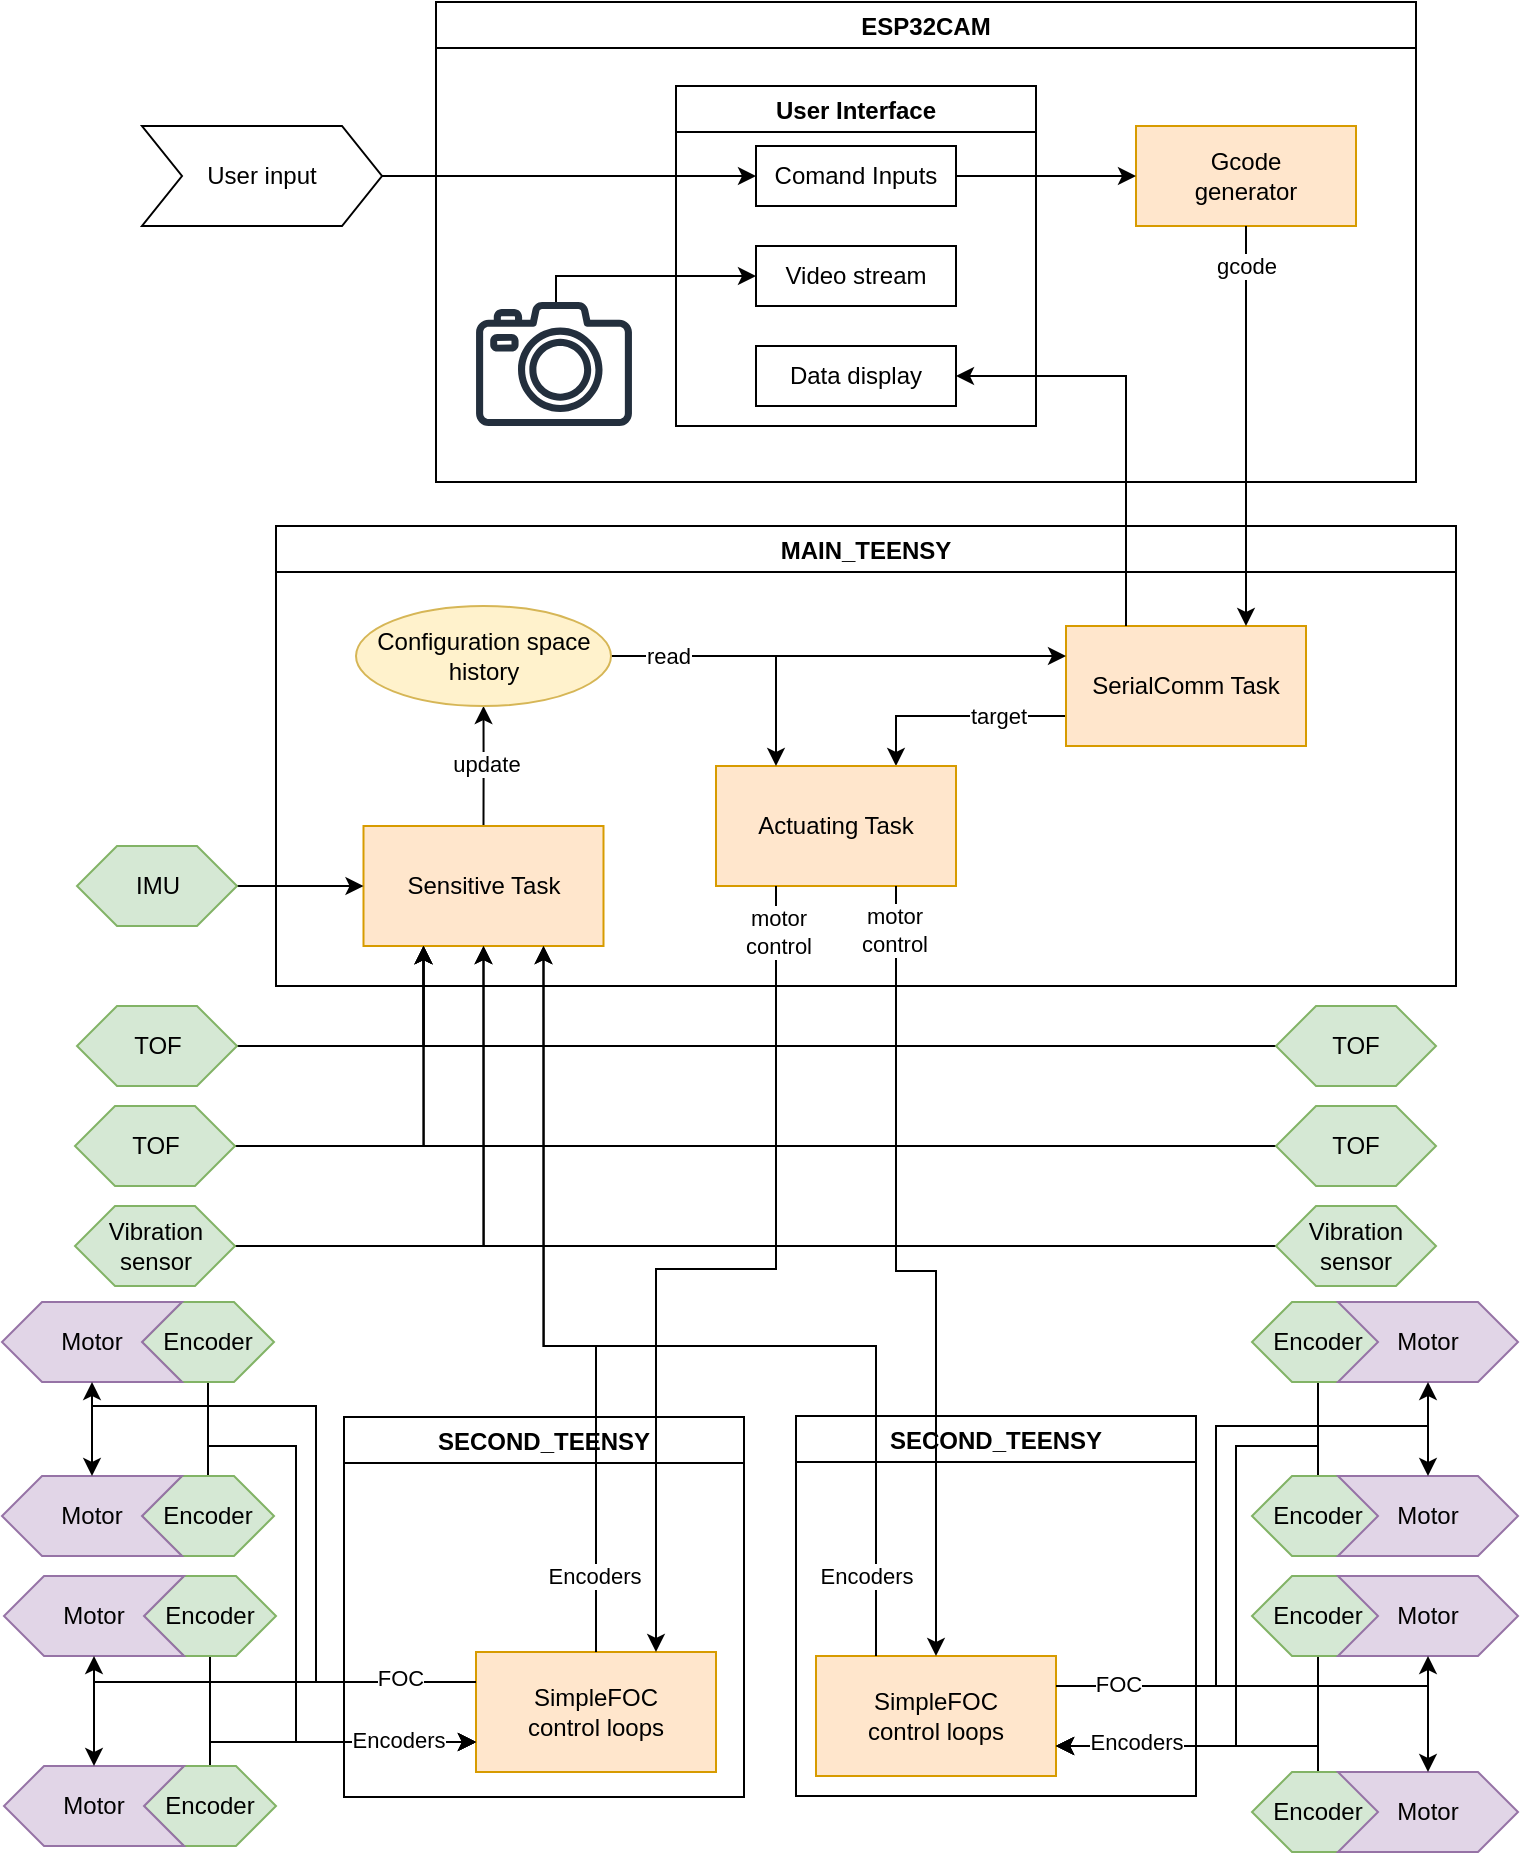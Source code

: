 <mxfile version="26.0.16">
  <diagram id="FOnM8I420wbMNm6r7eyQ" name="Page-1">
    <mxGraphModel dx="1434" dy="827" grid="1" gridSize="10" guides="1" tooltips="1" connect="1" arrows="1" fold="1" page="1" pageScale="1" pageWidth="827" pageHeight="1169" math="0" shadow="0">
      <root>
        <mxCell id="0" />
        <mxCell id="1" parent="0" />
        <mxCell id="tbgqbCTjN9ZVDk_HngTx-2" value="ESP32CAM" style="swimlane;" parent="1" vertex="1">
          <mxGeometry x="252" y="122" width="490" height="240" as="geometry" />
        </mxCell>
        <mxCell id="CJp0AGF45XR1vouQEgzv-11" value="Gcode&lt;div&gt;generator&lt;/div&gt;" style="rounded=0;whiteSpace=wrap;html=1;fillColor=#ffe6cc;strokeColor=#d79b00;" vertex="1" parent="tbgqbCTjN9ZVDk_HngTx-2">
          <mxGeometry x="350" y="62" width="110" height="50" as="geometry" />
        </mxCell>
        <mxCell id="CJp0AGF45XR1vouQEgzv-18" value="User Interface" style="swimlane;" vertex="1" parent="tbgqbCTjN9ZVDk_HngTx-2">
          <mxGeometry x="120" y="42" width="180" height="170" as="geometry" />
        </mxCell>
        <mxCell id="CJp0AGF45XR1vouQEgzv-20" value="Data display" style="rounded=0;whiteSpace=wrap;html=1;" vertex="1" parent="CJp0AGF45XR1vouQEgzv-18">
          <mxGeometry x="40" y="130" width="100" height="30" as="geometry" />
        </mxCell>
        <mxCell id="CJp0AGF45XR1vouQEgzv-21" value="Video stream" style="rounded=0;whiteSpace=wrap;html=1;" vertex="1" parent="CJp0AGF45XR1vouQEgzv-18">
          <mxGeometry x="40" y="80" width="100" height="30" as="geometry" />
        </mxCell>
        <mxCell id="CJp0AGF45XR1vouQEgzv-24" value="Comand Inputs" style="rounded=0;whiteSpace=wrap;html=1;" vertex="1" parent="CJp0AGF45XR1vouQEgzv-18">
          <mxGeometry x="40" y="30" width="100" height="30" as="geometry" />
        </mxCell>
        <mxCell id="CJp0AGF45XR1vouQEgzv-50" style="edgeStyle=orthogonalEdgeStyle;rounded=0;orthogonalLoop=1;jettySize=auto;html=1;exitX=1;exitY=0.5;exitDx=0;exitDy=0;entryX=0;entryY=0.5;entryDx=0;entryDy=0;" edge="1" parent="tbgqbCTjN9ZVDk_HngTx-2" source="CJp0AGF45XR1vouQEgzv-24" target="CJp0AGF45XR1vouQEgzv-11">
          <mxGeometry relative="1" as="geometry" />
        </mxCell>
        <mxCell id="CJp0AGF45XR1vouQEgzv-159" style="edgeStyle=orthogonalEdgeStyle;rounded=0;orthogonalLoop=1;jettySize=auto;html=1;entryX=0;entryY=0.5;entryDx=0;entryDy=0;" edge="1" parent="tbgqbCTjN9ZVDk_HngTx-2" source="CJp0AGF45XR1vouQEgzv-14" target="CJp0AGF45XR1vouQEgzv-21">
          <mxGeometry relative="1" as="geometry">
            <Array as="points">
              <mxPoint x="60" y="137" />
            </Array>
          </mxGeometry>
        </mxCell>
        <mxCell id="CJp0AGF45XR1vouQEgzv-14" value="" style="sketch=0;outlineConnect=0;fontColor=#232F3E;gradientColor=none;fillColor=#232F3D;strokeColor=none;dashed=0;verticalLabelPosition=bottom;verticalAlign=top;align=center;html=1;fontSize=12;fontStyle=0;aspect=fixed;pointerEvents=1;shape=mxgraph.aws4.camera2;" vertex="1" parent="tbgqbCTjN9ZVDk_HngTx-2">
          <mxGeometry x="20" y="150" width="78" height="62" as="geometry" />
        </mxCell>
        <mxCell id="tbgqbCTjN9ZVDk_HngTx-4" value="MAIN_TEENSY" style="swimlane;" parent="1" vertex="1">
          <mxGeometry x="172" y="384" width="590" height="230" as="geometry">
            <mxRectangle x="620" y="330" width="130" height="30" as="alternateBounds" />
          </mxGeometry>
        </mxCell>
        <mxCell id="CJp0AGF45XR1vouQEgzv-65" style="edgeStyle=orthogonalEdgeStyle;rounded=0;orthogonalLoop=1;jettySize=auto;html=1;exitX=0;exitY=0.75;exitDx=0;exitDy=0;entryX=0.75;entryY=0;entryDx=0;entryDy=0;" edge="1" parent="tbgqbCTjN9ZVDk_HngTx-4" source="CJp0AGF45XR1vouQEgzv-3" target="CJp0AGF45XR1vouQEgzv-4">
          <mxGeometry relative="1" as="geometry" />
        </mxCell>
        <mxCell id="CJp0AGF45XR1vouQEgzv-66" value="target" style="edgeLabel;html=1;align=center;verticalAlign=middle;resizable=0;points=[];" vertex="1" connectable="0" parent="CJp0AGF45XR1vouQEgzv-65">
          <mxGeometry x="-0.369" relative="1" as="geometry">
            <mxPoint as="offset" />
          </mxGeometry>
        </mxCell>
        <mxCell id="CJp0AGF45XR1vouQEgzv-3" value="SerialComm Task" style="rounded=0;whiteSpace=wrap;html=1;fillColor=#ffe6cc;strokeColor=#d79b00;" vertex="1" parent="tbgqbCTjN9ZVDk_HngTx-4">
          <mxGeometry x="395" y="50" width="120" height="60" as="geometry" />
        </mxCell>
        <mxCell id="CJp0AGF45XR1vouQEgzv-61" style="edgeStyle=orthogonalEdgeStyle;rounded=0;orthogonalLoop=1;jettySize=auto;html=1;exitX=0.5;exitY=0;exitDx=0;exitDy=0;" edge="1" parent="tbgqbCTjN9ZVDk_HngTx-4" source="CJp0AGF45XR1vouQEgzv-5" target="CJp0AGF45XR1vouQEgzv-45">
          <mxGeometry relative="1" as="geometry" />
        </mxCell>
        <mxCell id="CJp0AGF45XR1vouQEgzv-62" value="update" style="edgeLabel;html=1;align=center;verticalAlign=middle;resizable=0;points=[];" vertex="1" connectable="0" parent="CJp0AGF45XR1vouQEgzv-61">
          <mxGeometry x="0.029" y="-1" relative="1" as="geometry">
            <mxPoint as="offset" />
          </mxGeometry>
        </mxCell>
        <mxCell id="CJp0AGF45XR1vouQEgzv-5" value="Sensitive Task" style="rounded=0;whiteSpace=wrap;html=1;fillColor=#ffe6cc;strokeColor=#d79b00;" vertex="1" parent="tbgqbCTjN9ZVDk_HngTx-4">
          <mxGeometry x="43.75" y="150" width="120" height="60" as="geometry" />
        </mxCell>
        <mxCell id="CJp0AGF45XR1vouQEgzv-4" value="Actuating Task" style="rounded=0;whiteSpace=wrap;html=1;fillColor=#ffe6cc;strokeColor=#d79b00;" vertex="1" parent="tbgqbCTjN9ZVDk_HngTx-4">
          <mxGeometry x="220" y="120" width="120" height="60" as="geometry" />
        </mxCell>
        <mxCell id="CJp0AGF45XR1vouQEgzv-55" style="edgeStyle=orthogonalEdgeStyle;rounded=0;orthogonalLoop=1;jettySize=auto;html=1;exitX=1;exitY=0.5;exitDx=0;exitDy=0;entryX=0.25;entryY=0;entryDx=0;entryDy=0;" edge="1" parent="tbgqbCTjN9ZVDk_HngTx-4" source="CJp0AGF45XR1vouQEgzv-45" target="CJp0AGF45XR1vouQEgzv-4">
          <mxGeometry relative="1" as="geometry" />
        </mxCell>
        <mxCell id="CJp0AGF45XR1vouQEgzv-56" style="edgeStyle=orthogonalEdgeStyle;rounded=0;orthogonalLoop=1;jettySize=auto;html=1;exitX=1;exitY=0.5;exitDx=0;exitDy=0;entryX=0;entryY=0.25;entryDx=0;entryDy=0;" edge="1" parent="tbgqbCTjN9ZVDk_HngTx-4" source="CJp0AGF45XR1vouQEgzv-45" target="CJp0AGF45XR1vouQEgzv-3">
          <mxGeometry relative="1" as="geometry" />
        </mxCell>
        <mxCell id="CJp0AGF45XR1vouQEgzv-57" value="read" style="edgeLabel;html=1;align=center;verticalAlign=middle;resizable=0;points=[];" vertex="1" connectable="0" parent="CJp0AGF45XR1vouQEgzv-56">
          <mxGeometry x="-0.618" relative="1" as="geometry">
            <mxPoint x="-15" as="offset" />
          </mxGeometry>
        </mxCell>
        <mxCell id="CJp0AGF45XR1vouQEgzv-45" value="Configuration space history" style="ellipse;whiteSpace=wrap;html=1;fillColor=#fff2cc;strokeColor=#d6b656;" vertex="1" parent="tbgqbCTjN9ZVDk_HngTx-4">
          <mxGeometry x="40" y="40" width="127.5" height="50" as="geometry" />
        </mxCell>
        <mxCell id="CJp0AGF45XR1vouQEgzv-48" style="edgeStyle=orthogonalEdgeStyle;rounded=0;orthogonalLoop=1;jettySize=auto;html=1;exitX=1;exitY=0.5;exitDx=0;exitDy=0;entryX=0;entryY=0.5;entryDx=0;entryDy=0;" edge="1" parent="1" source="tbgqbCTjN9ZVDk_HngTx-37" target="CJp0AGF45XR1vouQEgzv-24">
          <mxGeometry relative="1" as="geometry" />
        </mxCell>
        <mxCell id="tbgqbCTjN9ZVDk_HngTx-37" value="User input" style="shape=step;perimeter=stepPerimeter;whiteSpace=wrap;html=1;fixedSize=1;" parent="1" vertex="1">
          <mxGeometry x="105" y="184" width="120" height="50" as="geometry" />
        </mxCell>
        <mxCell id="CJp0AGF45XR1vouQEgzv-83" style="edgeStyle=orthogonalEdgeStyle;rounded=0;orthogonalLoop=1;jettySize=auto;html=1;exitX=1;exitY=0.5;exitDx=0;exitDy=0;entryX=0;entryY=0.5;entryDx=0;entryDy=0;" edge="1" parent="1" source="CJp0AGF45XR1vouQEgzv-30" target="CJp0AGF45XR1vouQEgzv-5">
          <mxGeometry relative="1" as="geometry" />
        </mxCell>
        <mxCell id="CJp0AGF45XR1vouQEgzv-30" value="IMU" style="shape=hexagon;perimeter=hexagonPerimeter2;whiteSpace=wrap;html=1;fixedSize=1;fillColor=#d5e8d4;strokeColor=#82b366;" vertex="1" parent="1">
          <mxGeometry x="72.5" y="544" width="80" height="40" as="geometry" />
        </mxCell>
        <mxCell id="CJp0AGF45XR1vouQEgzv-76" style="edgeStyle=orthogonalEdgeStyle;rounded=0;orthogonalLoop=1;jettySize=auto;html=1;exitX=1;exitY=0.5;exitDx=0;exitDy=0;entryX=0.5;entryY=1;entryDx=0;entryDy=0;" edge="1" parent="1" source="CJp0AGF45XR1vouQEgzv-31" target="CJp0AGF45XR1vouQEgzv-5">
          <mxGeometry relative="1" as="geometry" />
        </mxCell>
        <mxCell id="CJp0AGF45XR1vouQEgzv-31" value="Vibration&lt;div&gt;sensor&lt;/div&gt;" style="shape=hexagon;perimeter=hexagonPerimeter2;whiteSpace=wrap;html=1;fixedSize=1;fillColor=#d5e8d4;strokeColor=#82b366;" vertex="1" parent="1">
          <mxGeometry x="71.5" y="724" width="80" height="40" as="geometry" />
        </mxCell>
        <mxCell id="CJp0AGF45XR1vouQEgzv-73" style="edgeStyle=orthogonalEdgeStyle;rounded=0;orthogonalLoop=1;jettySize=auto;html=1;exitX=1;exitY=0.5;exitDx=0;exitDy=0;entryX=0.25;entryY=1;entryDx=0;entryDy=0;" edge="1" parent="1" source="CJp0AGF45XR1vouQEgzv-34" target="CJp0AGF45XR1vouQEgzv-5">
          <mxGeometry relative="1" as="geometry">
            <mxPoint x="72" y="554" as="targetPoint" />
          </mxGeometry>
        </mxCell>
        <mxCell id="CJp0AGF45XR1vouQEgzv-34" value="TOF" style="shape=hexagon;perimeter=hexagonPerimeter2;whiteSpace=wrap;html=1;fixedSize=1;fillColor=#d5e8d4;strokeColor=#82b366;" vertex="1" parent="1">
          <mxGeometry x="71.5" y="674" width="80" height="40" as="geometry" />
        </mxCell>
        <mxCell id="CJp0AGF45XR1vouQEgzv-72" style="edgeStyle=orthogonalEdgeStyle;rounded=0;orthogonalLoop=1;jettySize=auto;html=1;exitX=1;exitY=0.5;exitDx=0;exitDy=0;entryX=0.25;entryY=1;entryDx=0;entryDy=0;" edge="1" parent="1" source="CJp0AGF45XR1vouQEgzv-41" target="CJp0AGF45XR1vouQEgzv-5">
          <mxGeometry relative="1" as="geometry" />
        </mxCell>
        <mxCell id="CJp0AGF45XR1vouQEgzv-41" value="TOF" style="shape=hexagon;perimeter=hexagonPerimeter2;whiteSpace=wrap;html=1;fixedSize=1;fillColor=#d5e8d4;strokeColor=#82b366;" vertex="1" parent="1">
          <mxGeometry x="72.5" y="624" width="80" height="40" as="geometry" />
        </mxCell>
        <mxCell id="CJp0AGF45XR1vouQEgzv-77" style="edgeStyle=orthogonalEdgeStyle;rounded=0;orthogonalLoop=1;jettySize=auto;html=1;exitX=0;exitY=0.5;exitDx=0;exitDy=0;entryX=0.5;entryY=1;entryDx=0;entryDy=0;" edge="1" parent="1" source="CJp0AGF45XR1vouQEgzv-42" target="CJp0AGF45XR1vouQEgzv-5">
          <mxGeometry relative="1" as="geometry">
            <mxPoint x="202" y="544" as="targetPoint" />
          </mxGeometry>
        </mxCell>
        <mxCell id="CJp0AGF45XR1vouQEgzv-42" value="Vibration&lt;div&gt;sensor&lt;/div&gt;" style="shape=hexagon;perimeter=hexagonPerimeter2;whiteSpace=wrap;html=1;fixedSize=1;fillColor=#d5e8d4;strokeColor=#82b366;" vertex="1" parent="1">
          <mxGeometry x="672" y="724" width="80" height="40" as="geometry" />
        </mxCell>
        <mxCell id="CJp0AGF45XR1vouQEgzv-75" style="edgeStyle=orthogonalEdgeStyle;rounded=0;orthogonalLoop=1;jettySize=auto;html=1;exitX=0;exitY=0.5;exitDx=0;exitDy=0;entryX=0.25;entryY=1;entryDx=0;entryDy=0;" edge="1" parent="1" source="CJp0AGF45XR1vouQEgzv-43" target="CJp0AGF45XR1vouQEgzv-5">
          <mxGeometry relative="1" as="geometry">
            <mxPoint x="122" y="524" as="targetPoint" />
          </mxGeometry>
        </mxCell>
        <mxCell id="CJp0AGF45XR1vouQEgzv-43" value="TOF" style="shape=hexagon;perimeter=hexagonPerimeter2;whiteSpace=wrap;html=1;fixedSize=1;fillColor=#d5e8d4;strokeColor=#82b366;" vertex="1" parent="1">
          <mxGeometry x="672" y="674" width="80" height="40" as="geometry" />
        </mxCell>
        <mxCell id="CJp0AGF45XR1vouQEgzv-74" style="edgeStyle=orthogonalEdgeStyle;rounded=0;orthogonalLoop=1;jettySize=auto;html=1;exitX=0;exitY=0.5;exitDx=0;exitDy=0;entryX=0.25;entryY=1;entryDx=0;entryDy=0;" edge="1" parent="1" source="CJp0AGF45XR1vouQEgzv-44" target="CJp0AGF45XR1vouQEgzv-5">
          <mxGeometry relative="1" as="geometry">
            <mxPoint x="82" y="474" as="targetPoint" />
          </mxGeometry>
        </mxCell>
        <mxCell id="CJp0AGF45XR1vouQEgzv-44" value="TOF" style="shape=hexagon;perimeter=hexagonPerimeter2;whiteSpace=wrap;html=1;fixedSize=1;fillColor=#d5e8d4;strokeColor=#82b366;" vertex="1" parent="1">
          <mxGeometry x="672" y="624" width="80" height="40" as="geometry" />
        </mxCell>
        <mxCell id="CJp0AGF45XR1vouQEgzv-51" style="edgeStyle=orthogonalEdgeStyle;rounded=0;orthogonalLoop=1;jettySize=auto;html=1;exitX=0.5;exitY=1;exitDx=0;exitDy=0;entryX=0.75;entryY=0;entryDx=0;entryDy=0;" edge="1" parent="1" source="CJp0AGF45XR1vouQEgzv-11" target="CJp0AGF45XR1vouQEgzv-3">
          <mxGeometry relative="1" as="geometry" />
        </mxCell>
        <mxCell id="CJp0AGF45XR1vouQEgzv-52" value="gcode" style="edgeLabel;html=1;align=center;verticalAlign=middle;resizable=0;points=[];" vertex="1" connectable="0" parent="CJp0AGF45XR1vouQEgzv-51">
          <mxGeometry x="0.404" y="1" relative="1" as="geometry">
            <mxPoint x="-1" y="-121" as="offset" />
          </mxGeometry>
        </mxCell>
        <mxCell id="CJp0AGF45XR1vouQEgzv-54" style="edgeStyle=orthogonalEdgeStyle;rounded=0;orthogonalLoop=1;jettySize=auto;html=1;exitX=0.25;exitY=0;exitDx=0;exitDy=0;entryX=1;entryY=0.5;entryDx=0;entryDy=0;" edge="1" parent="1" source="CJp0AGF45XR1vouQEgzv-3" target="CJp0AGF45XR1vouQEgzv-20">
          <mxGeometry relative="1" as="geometry" />
        </mxCell>
        <mxCell id="CJp0AGF45XR1vouQEgzv-79" value="SECOND_TEENSY" style="swimlane;" vertex="1" parent="1">
          <mxGeometry x="432" y="829" width="200" height="190" as="geometry" />
        </mxCell>
        <mxCell id="CJp0AGF45XR1vouQEgzv-80" value="SimpleFOC&lt;div&gt;control loops&lt;/div&gt;" style="rounded=0;whiteSpace=wrap;html=1;fillColor=#ffe6cc;strokeColor=#d79b00;" vertex="1" parent="CJp0AGF45XR1vouQEgzv-79">
          <mxGeometry x="10" y="120" width="120" height="60" as="geometry" />
        </mxCell>
        <mxCell id="CJp0AGF45XR1vouQEgzv-81" style="edgeStyle=orthogonalEdgeStyle;rounded=0;orthogonalLoop=1;jettySize=auto;html=1;exitX=0.75;exitY=1;exitDx=0;exitDy=0;entryX=0.5;entryY=0;entryDx=0;entryDy=0;" edge="1" parent="1" source="CJp0AGF45XR1vouQEgzv-4" target="CJp0AGF45XR1vouQEgzv-80">
          <mxGeometry relative="1" as="geometry" />
        </mxCell>
        <mxCell id="CJp0AGF45XR1vouQEgzv-82" value="motor&lt;div&gt;control&lt;/div&gt;" style="edgeLabel;html=1;align=center;verticalAlign=middle;resizable=0;points=[];" vertex="1" connectable="0" parent="CJp0AGF45XR1vouQEgzv-81">
          <mxGeometry x="-0.892" y="-1" relative="1" as="geometry">
            <mxPoint as="offset" />
          </mxGeometry>
        </mxCell>
        <mxCell id="CJp0AGF45XR1vouQEgzv-113" style="edgeStyle=orthogonalEdgeStyle;rounded=0;orthogonalLoop=1;jettySize=auto;html=1;exitX=0.5;exitY=1;exitDx=0;exitDy=0;entryX=1;entryY=0.75;entryDx=0;entryDy=0;" edge="1" parent="1" source="CJp0AGF45XR1vouQEgzv-100" target="CJp0AGF45XR1vouQEgzv-80">
          <mxGeometry relative="1" as="geometry">
            <Array as="points">
              <mxPoint x="693" y="844" />
              <mxPoint x="652" y="844" />
              <mxPoint x="652" y="994" />
            </Array>
          </mxGeometry>
        </mxCell>
        <mxCell id="CJp0AGF45XR1vouQEgzv-100" value="Encoder" style="shape=hexagon;perimeter=hexagonPerimeter2;whiteSpace=wrap;html=1;fixedSize=1;fillColor=#d5e8d4;strokeColor=#82b366;" vertex="1" parent="1">
          <mxGeometry x="660" y="772" width="66" height="40" as="geometry" />
        </mxCell>
        <mxCell id="CJp0AGF45XR1vouQEgzv-101" value="Motor" style="shape=step;perimeter=stepPerimeter;whiteSpace=wrap;html=1;fixedSize=1;fillColor=#e1d5e7;strokeColor=#9673a6;" vertex="1" parent="1">
          <mxGeometry x="703" y="772" width="90" height="40" as="geometry" />
        </mxCell>
        <mxCell id="CJp0AGF45XR1vouQEgzv-114" style="edgeStyle=orthogonalEdgeStyle;rounded=0;orthogonalLoop=1;jettySize=auto;html=1;exitX=0.5;exitY=0;exitDx=0;exitDy=0;entryX=1;entryY=0.75;entryDx=0;entryDy=0;" edge="1" parent="1" source="CJp0AGF45XR1vouQEgzv-102" target="CJp0AGF45XR1vouQEgzv-80">
          <mxGeometry relative="1" as="geometry">
            <Array as="points">
              <mxPoint x="693" y="844" />
              <mxPoint x="652" y="844" />
              <mxPoint x="652" y="994" />
            </Array>
          </mxGeometry>
        </mxCell>
        <mxCell id="CJp0AGF45XR1vouQEgzv-102" value="Encoder" style="shape=hexagon;perimeter=hexagonPerimeter2;whiteSpace=wrap;html=1;fixedSize=1;fillColor=#d5e8d4;strokeColor=#82b366;" vertex="1" parent="1">
          <mxGeometry x="660" y="859" width="66" height="40" as="geometry" />
        </mxCell>
        <mxCell id="CJp0AGF45XR1vouQEgzv-103" value="Motor" style="shape=step;perimeter=stepPerimeter;whiteSpace=wrap;html=1;fixedSize=1;fillColor=#e1d5e7;strokeColor=#9673a6;" vertex="1" parent="1">
          <mxGeometry x="703" y="859" width="90" height="40" as="geometry" />
        </mxCell>
        <mxCell id="CJp0AGF45XR1vouQEgzv-111" style="edgeStyle=orthogonalEdgeStyle;rounded=0;orthogonalLoop=1;jettySize=auto;html=1;exitX=0.5;exitY=1;exitDx=0;exitDy=0;entryX=1;entryY=0.75;entryDx=0;entryDy=0;" edge="1" parent="1" source="CJp0AGF45XR1vouQEgzv-104" target="CJp0AGF45XR1vouQEgzv-80">
          <mxGeometry relative="1" as="geometry" />
        </mxCell>
        <mxCell id="CJp0AGF45XR1vouQEgzv-104" value="Encoder" style="shape=hexagon;perimeter=hexagonPerimeter2;whiteSpace=wrap;html=1;fixedSize=1;fillColor=#d5e8d4;strokeColor=#82b366;" vertex="1" parent="1">
          <mxGeometry x="660" y="909" width="66" height="40" as="geometry" />
        </mxCell>
        <mxCell id="CJp0AGF45XR1vouQEgzv-105" value="Motor" style="shape=step;perimeter=stepPerimeter;whiteSpace=wrap;html=1;fixedSize=1;fillColor=#e1d5e7;strokeColor=#9673a6;" vertex="1" parent="1">
          <mxGeometry x="703" y="909" width="90" height="40" as="geometry" />
        </mxCell>
        <mxCell id="CJp0AGF45XR1vouQEgzv-108" style="edgeStyle=orthogonalEdgeStyle;rounded=0;orthogonalLoop=1;jettySize=auto;html=1;exitX=0.5;exitY=0;exitDx=0;exitDy=0;entryX=1;entryY=0.75;entryDx=0;entryDy=0;" edge="1" parent="1" source="CJp0AGF45XR1vouQEgzv-106" target="CJp0AGF45XR1vouQEgzv-80">
          <mxGeometry relative="1" as="geometry">
            <Array as="points">
              <mxPoint x="693" y="994" />
            </Array>
          </mxGeometry>
        </mxCell>
        <mxCell id="CJp0AGF45XR1vouQEgzv-152" value="Encoders" style="edgeLabel;html=1;align=center;verticalAlign=middle;resizable=0;points=[];" vertex="1" connectable="0" parent="CJp0AGF45XR1vouQEgzv-108">
          <mxGeometry x="0.528" y="-2" relative="1" as="geometry">
            <mxPoint x="6" as="offset" />
          </mxGeometry>
        </mxCell>
        <mxCell id="CJp0AGF45XR1vouQEgzv-106" value="Encoder" style="shape=hexagon;perimeter=hexagonPerimeter2;whiteSpace=wrap;html=1;fixedSize=1;fillColor=#d5e8d4;strokeColor=#82b366;" vertex="1" parent="1">
          <mxGeometry x="660" y="1007" width="66" height="40" as="geometry" />
        </mxCell>
        <mxCell id="CJp0AGF45XR1vouQEgzv-107" value="Motor" style="shape=step;perimeter=stepPerimeter;whiteSpace=wrap;html=1;fixedSize=1;fillColor=#e1d5e7;strokeColor=#9673a6;" vertex="1" parent="1">
          <mxGeometry x="703" y="1007" width="90" height="40" as="geometry" />
        </mxCell>
        <mxCell id="CJp0AGF45XR1vouQEgzv-109" style="edgeStyle=orthogonalEdgeStyle;rounded=0;orthogonalLoop=1;jettySize=auto;html=1;exitX=1;exitY=0.25;exitDx=0;exitDy=0;entryX=0.5;entryY=0;entryDx=0;entryDy=0;" edge="1" parent="1" source="CJp0AGF45XR1vouQEgzv-80" target="CJp0AGF45XR1vouQEgzv-107">
          <mxGeometry relative="1" as="geometry" />
        </mxCell>
        <mxCell id="CJp0AGF45XR1vouQEgzv-112" style="edgeStyle=orthogonalEdgeStyle;rounded=0;orthogonalLoop=1;jettySize=auto;html=1;exitX=1;exitY=0.25;exitDx=0;exitDy=0;entryX=0.5;entryY=1;entryDx=0;entryDy=0;" edge="1" parent="1" source="CJp0AGF45XR1vouQEgzv-80" target="CJp0AGF45XR1vouQEgzv-105">
          <mxGeometry relative="1" as="geometry">
            <Array as="points">
              <mxPoint x="748" y="964" />
            </Array>
          </mxGeometry>
        </mxCell>
        <mxCell id="CJp0AGF45XR1vouQEgzv-115" style="edgeStyle=orthogonalEdgeStyle;rounded=0;orthogonalLoop=1;jettySize=auto;html=1;exitX=1;exitY=0.25;exitDx=0;exitDy=0;entryX=0.5;entryY=1;entryDx=0;entryDy=0;" edge="1" parent="1" source="CJp0AGF45XR1vouQEgzv-80" target="CJp0AGF45XR1vouQEgzv-101">
          <mxGeometry relative="1" as="geometry">
            <Array as="points">
              <mxPoint x="642" y="964" />
              <mxPoint x="642" y="834" />
              <mxPoint x="748" y="834" />
            </Array>
          </mxGeometry>
        </mxCell>
        <mxCell id="CJp0AGF45XR1vouQEgzv-116" style="edgeStyle=orthogonalEdgeStyle;rounded=0;orthogonalLoop=1;jettySize=auto;html=1;exitX=1;exitY=0.25;exitDx=0;exitDy=0;entryX=0.5;entryY=0;entryDx=0;entryDy=0;" edge="1" parent="1" source="CJp0AGF45XR1vouQEgzv-80" target="CJp0AGF45XR1vouQEgzv-103">
          <mxGeometry relative="1" as="geometry">
            <Array as="points">
              <mxPoint x="642" y="964" />
              <mxPoint x="642" y="834" />
              <mxPoint x="748" y="834" />
            </Array>
          </mxGeometry>
        </mxCell>
        <mxCell id="CJp0AGF45XR1vouQEgzv-149" value="FOC" style="edgeLabel;html=1;align=center;verticalAlign=middle;resizable=0;points=[];" vertex="1" connectable="0" parent="CJp0AGF45XR1vouQEgzv-116">
          <mxGeometry x="-0.818" y="1" relative="1" as="geometry">
            <mxPoint as="offset" />
          </mxGeometry>
        </mxCell>
        <mxCell id="CJp0AGF45XR1vouQEgzv-148" style="edgeStyle=orthogonalEdgeStyle;rounded=0;orthogonalLoop=1;jettySize=auto;html=1;exitX=0.5;exitY=1;exitDx=0;exitDy=0;entryX=0;entryY=0.75;entryDx=0;entryDy=0;" edge="1" parent="1" source="CJp0AGF45XR1vouQEgzv-117" target="CJp0AGF45XR1vouQEgzv-126">
          <mxGeometry relative="1" as="geometry">
            <mxPoint x="252" y="1074" as="targetPoint" />
            <Array as="points">
              <mxPoint x="138" y="844" />
              <mxPoint x="182" y="844" />
              <mxPoint x="182" y="992" />
            </Array>
          </mxGeometry>
        </mxCell>
        <mxCell id="CJp0AGF45XR1vouQEgzv-117" value="Encoder" style="shape=hexagon;perimeter=hexagonPerimeter2;whiteSpace=wrap;html=1;fixedSize=1;fillColor=#d5e8d4;strokeColor=#82b366;" vertex="1" parent="1">
          <mxGeometry x="105" y="772" width="66" height="40" as="geometry" />
        </mxCell>
        <mxCell id="CJp0AGF45XR1vouQEgzv-125" value="SECOND_TEENSY" style="swimlane;" vertex="1" parent="1">
          <mxGeometry x="206" y="829.5" width="200" height="190" as="geometry" />
        </mxCell>
        <mxCell id="CJp0AGF45XR1vouQEgzv-126" value="SimpleFOC&lt;div&gt;control loops&lt;/div&gt;" style="rounded=0;whiteSpace=wrap;html=1;fillColor=#ffe6cc;strokeColor=#d79b00;" vertex="1" parent="CJp0AGF45XR1vouQEgzv-125">
          <mxGeometry x="66" y="117.5" width="120" height="60" as="geometry" />
        </mxCell>
        <mxCell id="CJp0AGF45XR1vouQEgzv-127" value="Motor" style="shape=step;perimeter=stepPerimeter;whiteSpace=wrap;html=1;fixedSize=1;fillColor=#e1d5e7;strokeColor=#9673a6;direction=west;" vertex="1" parent="1">
          <mxGeometry x="35" y="772" width="90" height="40" as="geometry" />
        </mxCell>
        <mxCell id="CJp0AGF45XR1vouQEgzv-147" style="edgeStyle=orthogonalEdgeStyle;rounded=0;orthogonalLoop=1;jettySize=auto;html=1;exitX=0.5;exitY=0;exitDx=0;exitDy=0;entryX=0;entryY=0.75;entryDx=0;entryDy=0;" edge="1" parent="1" source="CJp0AGF45XR1vouQEgzv-130" target="CJp0AGF45XR1vouQEgzv-126">
          <mxGeometry relative="1" as="geometry">
            <Array as="points">
              <mxPoint x="138" y="844" />
              <mxPoint x="182" y="844" />
              <mxPoint x="182" y="992" />
            </Array>
          </mxGeometry>
        </mxCell>
        <mxCell id="CJp0AGF45XR1vouQEgzv-130" value="Encoder" style="shape=hexagon;perimeter=hexagonPerimeter2;whiteSpace=wrap;html=1;fixedSize=1;fillColor=#d5e8d4;strokeColor=#82b366;" vertex="1" parent="1">
          <mxGeometry x="105" y="859" width="66" height="40" as="geometry" />
        </mxCell>
        <mxCell id="CJp0AGF45XR1vouQEgzv-131" value="Motor" style="shape=step;perimeter=stepPerimeter;whiteSpace=wrap;html=1;fixedSize=1;fillColor=#e1d5e7;strokeColor=#9673a6;direction=west;" vertex="1" parent="1">
          <mxGeometry x="35" y="859" width="90" height="40" as="geometry" />
        </mxCell>
        <mxCell id="CJp0AGF45XR1vouQEgzv-144" style="edgeStyle=orthogonalEdgeStyle;rounded=0;orthogonalLoop=1;jettySize=auto;html=1;exitX=0.5;exitY=1;exitDx=0;exitDy=0;entryX=0;entryY=0.75;entryDx=0;entryDy=0;" edge="1" parent="1" source="CJp0AGF45XR1vouQEgzv-132" target="CJp0AGF45XR1vouQEgzv-126">
          <mxGeometry relative="1" as="geometry" />
        </mxCell>
        <mxCell id="CJp0AGF45XR1vouQEgzv-132" value="Encoder" style="shape=hexagon;perimeter=hexagonPerimeter2;whiteSpace=wrap;html=1;fixedSize=1;fillColor=#d5e8d4;strokeColor=#82b366;" vertex="1" parent="1">
          <mxGeometry x="106" y="909" width="66" height="40" as="geometry" />
        </mxCell>
        <mxCell id="CJp0AGF45XR1vouQEgzv-133" value="Motor" style="shape=step;perimeter=stepPerimeter;whiteSpace=wrap;html=1;fixedSize=1;fillColor=#e1d5e7;strokeColor=#9673a6;direction=west;" vertex="1" parent="1">
          <mxGeometry x="36" y="909" width="90" height="40" as="geometry" />
        </mxCell>
        <mxCell id="CJp0AGF45XR1vouQEgzv-146" style="edgeStyle=orthogonalEdgeStyle;rounded=0;orthogonalLoop=1;jettySize=auto;html=1;exitX=0.5;exitY=0;exitDx=0;exitDy=0;entryX=0;entryY=0.75;entryDx=0;entryDy=0;" edge="1" parent="1" source="CJp0AGF45XR1vouQEgzv-134" target="CJp0AGF45XR1vouQEgzv-126">
          <mxGeometry relative="1" as="geometry">
            <Array as="points">
              <mxPoint x="139" y="992" />
            </Array>
          </mxGeometry>
        </mxCell>
        <mxCell id="CJp0AGF45XR1vouQEgzv-151" value="Encoders" style="edgeLabel;html=1;align=center;verticalAlign=middle;resizable=0;points=[];" vertex="1" connectable="0" parent="CJp0AGF45XR1vouQEgzv-146">
          <mxGeometry x="0.462" relative="1" as="geometry">
            <mxPoint y="-1" as="offset" />
          </mxGeometry>
        </mxCell>
        <mxCell id="CJp0AGF45XR1vouQEgzv-134" value="Encoder" style="shape=hexagon;perimeter=hexagonPerimeter2;whiteSpace=wrap;html=1;fixedSize=1;fillColor=#d5e8d4;strokeColor=#82b366;" vertex="1" parent="1">
          <mxGeometry x="106" y="1004" width="66" height="40" as="geometry" />
        </mxCell>
        <mxCell id="CJp0AGF45XR1vouQEgzv-135" value="Motor" style="shape=step;perimeter=stepPerimeter;whiteSpace=wrap;html=1;fixedSize=1;fillColor=#e1d5e7;strokeColor=#9673a6;direction=west;" vertex="1" parent="1">
          <mxGeometry x="36" y="1004" width="90" height="40" as="geometry" />
        </mxCell>
        <mxCell id="CJp0AGF45XR1vouQEgzv-139" style="edgeStyle=orthogonalEdgeStyle;rounded=0;orthogonalLoop=1;jettySize=auto;html=1;exitX=0;exitY=0.25;exitDx=0;exitDy=0;entryX=0.5;entryY=1;entryDx=0;entryDy=0;" edge="1" parent="1" source="CJp0AGF45XR1vouQEgzv-126" target="CJp0AGF45XR1vouQEgzv-135">
          <mxGeometry relative="1" as="geometry" />
        </mxCell>
        <mxCell id="CJp0AGF45XR1vouQEgzv-140" style="edgeStyle=orthogonalEdgeStyle;rounded=0;orthogonalLoop=1;jettySize=auto;html=1;exitX=0;exitY=0.25;exitDx=0;exitDy=0;entryX=0.5;entryY=0;entryDx=0;entryDy=0;" edge="1" parent="1" source="CJp0AGF45XR1vouQEgzv-126" target="CJp0AGF45XR1vouQEgzv-133">
          <mxGeometry relative="1" as="geometry">
            <Array as="points">
              <mxPoint x="81" y="962" />
            </Array>
          </mxGeometry>
        </mxCell>
        <mxCell id="CJp0AGF45XR1vouQEgzv-141" style="edgeStyle=orthogonalEdgeStyle;rounded=0;orthogonalLoop=1;jettySize=auto;html=1;exitX=0;exitY=0.25;exitDx=0;exitDy=0;entryX=0.5;entryY=1;entryDx=0;entryDy=0;" edge="1" parent="1" source="CJp0AGF45XR1vouQEgzv-126" target="CJp0AGF45XR1vouQEgzv-131">
          <mxGeometry relative="1" as="geometry">
            <Array as="points">
              <mxPoint x="192" y="962" />
              <mxPoint x="192" y="824" />
              <mxPoint x="80" y="824" />
            </Array>
          </mxGeometry>
        </mxCell>
        <mxCell id="CJp0AGF45XR1vouQEgzv-142" style="edgeStyle=orthogonalEdgeStyle;rounded=0;orthogonalLoop=1;jettySize=auto;html=1;exitX=0;exitY=0.25;exitDx=0;exitDy=0;entryX=0.5;entryY=0;entryDx=0;entryDy=0;" edge="1" parent="1" source="CJp0AGF45XR1vouQEgzv-126" target="CJp0AGF45XR1vouQEgzv-127">
          <mxGeometry relative="1" as="geometry">
            <Array as="points">
              <mxPoint x="192" y="962" />
              <mxPoint x="192" y="824" />
              <mxPoint x="80" y="824" />
            </Array>
          </mxGeometry>
        </mxCell>
        <mxCell id="CJp0AGF45XR1vouQEgzv-150" value="FOC" style="edgeLabel;html=1;align=center;verticalAlign=middle;resizable=0;points=[];" vertex="1" connectable="0" parent="CJp0AGF45XR1vouQEgzv-142">
          <mxGeometry x="-0.778" y="-2" relative="1" as="geometry">
            <mxPoint as="offset" />
          </mxGeometry>
        </mxCell>
        <mxCell id="CJp0AGF45XR1vouQEgzv-153" style="edgeStyle=orthogonalEdgeStyle;rounded=0;orthogonalLoop=1;jettySize=auto;html=1;exitX=0.5;exitY=0;exitDx=0;exitDy=0;entryX=0.75;entryY=1;entryDx=0;entryDy=0;" edge="1" parent="1" source="CJp0AGF45XR1vouQEgzv-126" target="CJp0AGF45XR1vouQEgzv-5">
          <mxGeometry relative="1" as="geometry">
            <Array as="points">
              <mxPoint x="332" y="794" />
              <mxPoint x="306" y="794" />
            </Array>
          </mxGeometry>
        </mxCell>
        <mxCell id="CJp0AGF45XR1vouQEgzv-156" value="Encoders" style="edgeLabel;html=1;align=center;verticalAlign=middle;resizable=0;points=[];" vertex="1" connectable="0" parent="CJp0AGF45XR1vouQEgzv-153">
          <mxGeometry x="-0.763" y="1" relative="1" as="geometry">
            <mxPoint y="7" as="offset" />
          </mxGeometry>
        </mxCell>
        <mxCell id="CJp0AGF45XR1vouQEgzv-154" style="edgeStyle=orthogonalEdgeStyle;rounded=0;orthogonalLoop=1;jettySize=auto;html=1;exitX=0.25;exitY=1;exitDx=0;exitDy=0;entryX=0.75;entryY=0;entryDx=0;entryDy=0;" edge="1" parent="1" source="CJp0AGF45XR1vouQEgzv-4" target="CJp0AGF45XR1vouQEgzv-126">
          <mxGeometry relative="1" as="geometry" />
        </mxCell>
        <mxCell id="CJp0AGF45XR1vouQEgzv-158" value="motor&lt;div&gt;control&lt;/div&gt;" style="edgeLabel;html=1;align=center;verticalAlign=middle;resizable=0;points=[];" vertex="1" connectable="0" parent="CJp0AGF45XR1vouQEgzv-154">
          <mxGeometry x="-0.91" y="1" relative="1" as="geometry">
            <mxPoint y="3" as="offset" />
          </mxGeometry>
        </mxCell>
        <mxCell id="CJp0AGF45XR1vouQEgzv-155" style="edgeStyle=orthogonalEdgeStyle;rounded=0;orthogonalLoop=1;jettySize=auto;html=1;exitX=0.25;exitY=0;exitDx=0;exitDy=0;entryX=0.75;entryY=1;entryDx=0;entryDy=0;" edge="1" parent="1" source="CJp0AGF45XR1vouQEgzv-80" target="CJp0AGF45XR1vouQEgzv-5">
          <mxGeometry relative="1" as="geometry">
            <Array as="points">
              <mxPoint x="472" y="794" />
              <mxPoint x="306" y="794" />
            </Array>
          </mxGeometry>
        </mxCell>
        <mxCell id="CJp0AGF45XR1vouQEgzv-157" value="Encoders" style="edgeLabel;html=1;align=center;verticalAlign=middle;resizable=0;points=[];" vertex="1" connectable="0" parent="CJp0AGF45XR1vouQEgzv-155">
          <mxGeometry x="-0.854" relative="1" as="geometry">
            <mxPoint x="-5" y="-2" as="offset" />
          </mxGeometry>
        </mxCell>
      </root>
    </mxGraphModel>
  </diagram>
</mxfile>

